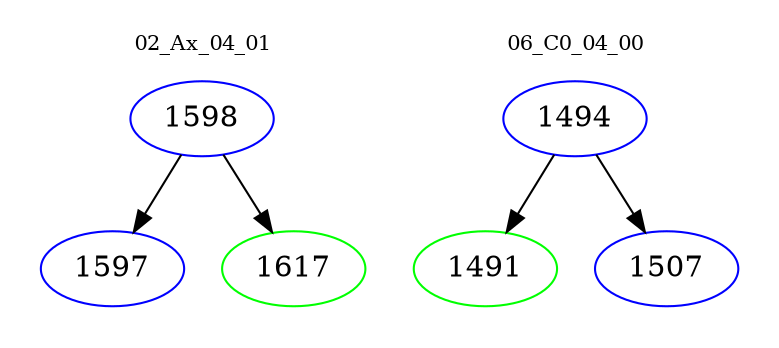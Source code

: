 digraph{
subgraph cluster_0 {
color = white
label = "02_Ax_04_01";
fontsize=10;
T0_1598 [label="1598", color="blue"]
T0_1598 -> T0_1597 [color="black"]
T0_1597 [label="1597", color="blue"]
T0_1598 -> T0_1617 [color="black"]
T0_1617 [label="1617", color="green"]
}
subgraph cluster_1 {
color = white
label = "06_C0_04_00";
fontsize=10;
T1_1494 [label="1494", color="blue"]
T1_1494 -> T1_1491 [color="black"]
T1_1491 [label="1491", color="green"]
T1_1494 -> T1_1507 [color="black"]
T1_1507 [label="1507", color="blue"]
}
}
